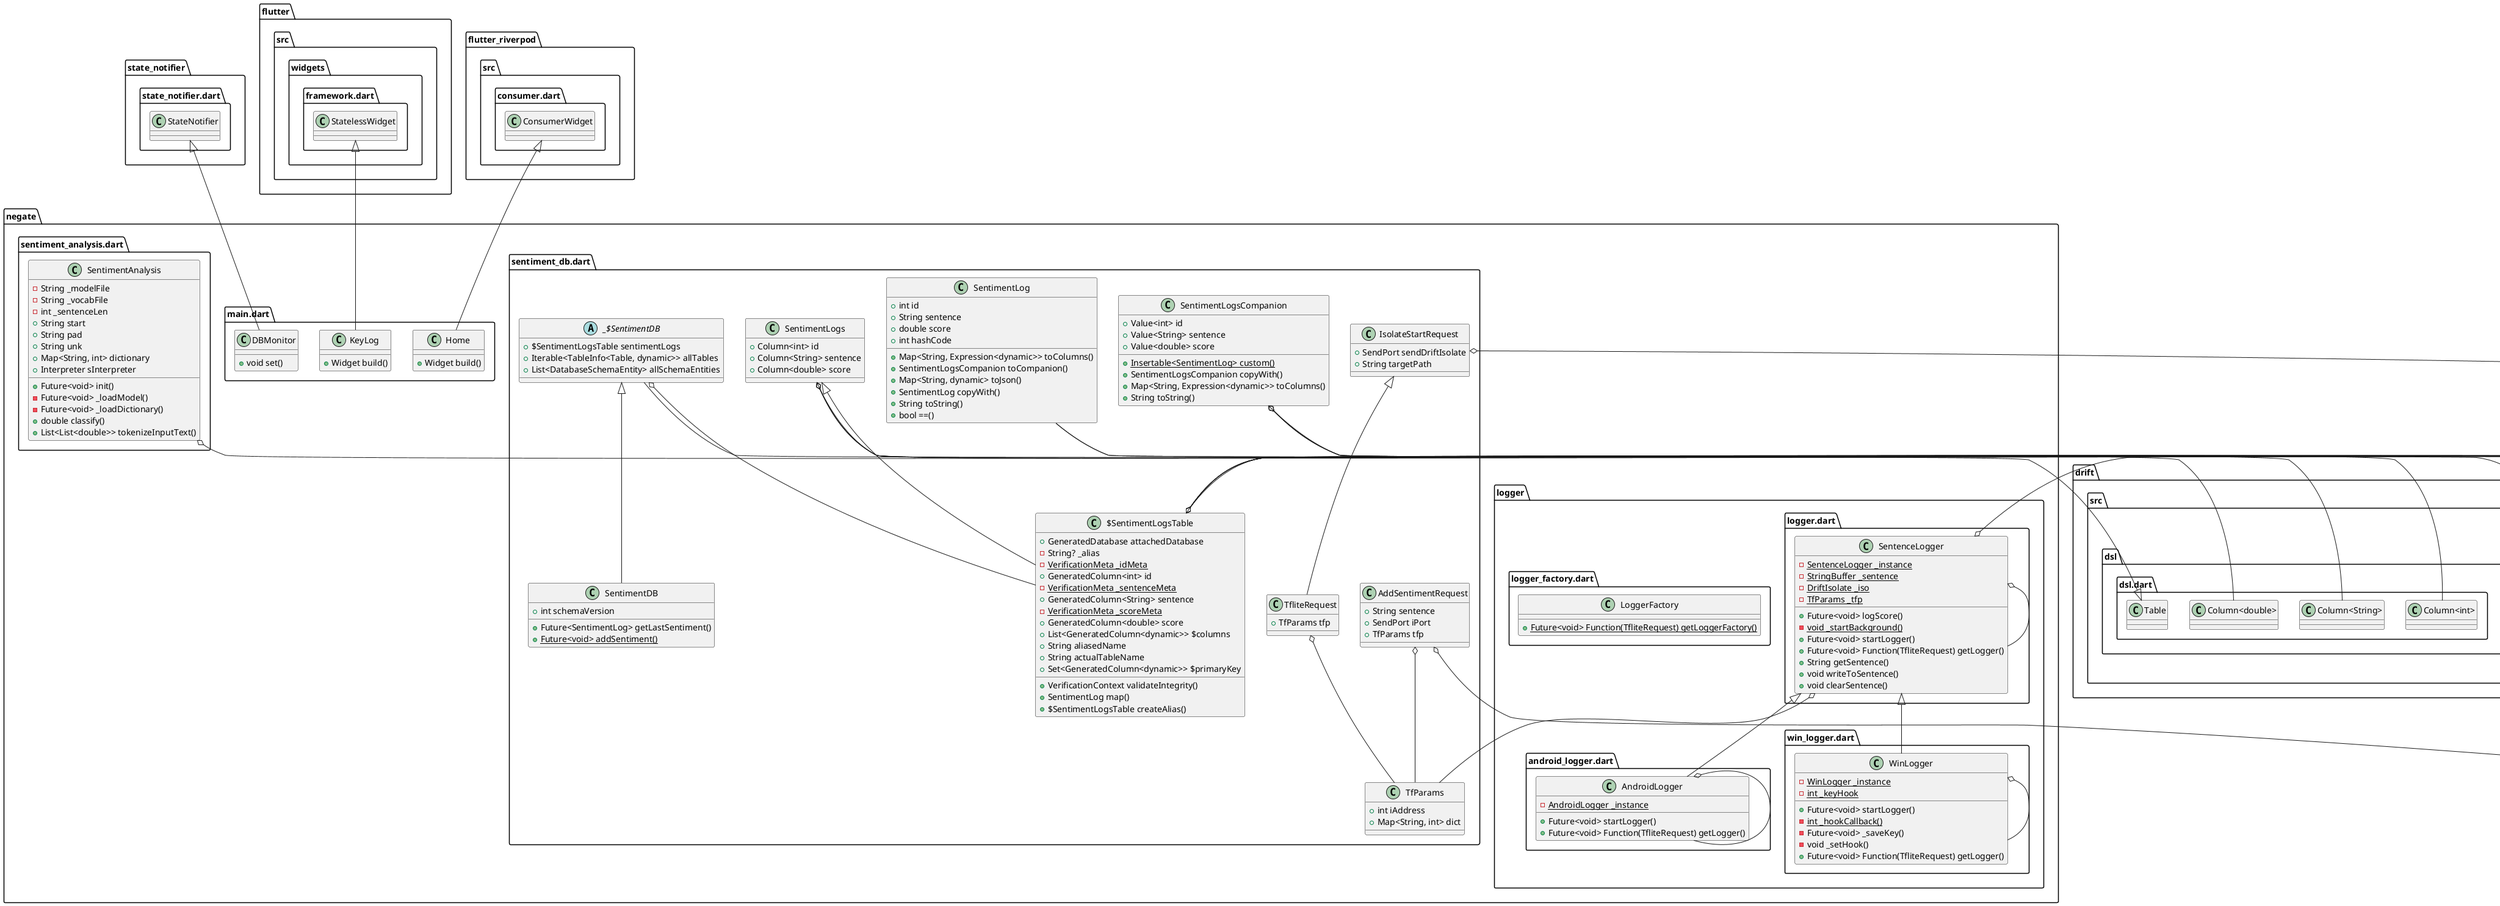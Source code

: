 @startuml
set namespaceSeparator ::

class "negate::logger::android_logger.dart::AndroidLogger" {
  {static} -AndroidLogger _instance
  +Future<void> startLogger()
  +Future<void> Function(TfliteRequest) getLogger()
}

"negate::logger::android_logger.dart::AndroidLogger" o-- "negate::logger::android_logger.dart::AndroidLogger"
"negate::logger::logger.dart::SentenceLogger" <|-- "negate::logger::android_logger.dart::AndroidLogger"

class "negate::logger::logger.dart::SentenceLogger" {
  {static} -SentenceLogger _instance
  {static} -StringBuffer _sentence
  {static} -DriftIsolate _iso
  {static} -TfParams _tfp
  +Future<void> logScore()
  {static} -void _startBackground()
  +Future<void> startLogger()
  +Future<void> Function(TfliteRequest) getLogger()
  +String getSentence()
  +void writeToSentence()
  +void clearSentence()
}

"negate::logger::logger.dart::SentenceLogger" o-- "negate::logger::logger.dart::SentenceLogger"
"negate::logger::logger.dart::SentenceLogger" o-- "drift::isolate.dart::DriftIsolate"
"negate::logger::logger.dart::SentenceLogger" o-- "negate::sentiment_db.dart::TfParams"

class "negate::logger::logger_factory.dart::LoggerFactory" {
  {static} +Future<void> Function(TfliteRequest) getLoggerFactory()
}

class "negate::logger::win_logger.dart::WinLogger" {
  {static} -WinLogger _instance
  {static} -int _keyHook
  +Future<void> startLogger()
  {static} -int _hookCallback()
  -Future<void> _saveKey()
  -void _setHook()
  +Future<void> Function(TfliteRequest) getLogger()
}

"negate::logger::win_logger.dart::WinLogger" o-- "negate::logger::win_logger.dart::WinLogger"
"negate::logger::logger.dart::SentenceLogger" <|-- "negate::logger::win_logger.dart::WinLogger"

class "negate::main.dart::DBMonitor" {
  +void set()
}

"state_notifier::state_notifier.dart::StateNotifier" <|-- "negate::main.dart::DBMonitor"

class "negate::main.dart::KeyLog" {
  +Widget build()
}

"flutter::src::widgets::framework.dart::StatelessWidget" <|-- "negate::main.dart::KeyLog"

class "negate::main.dart::Home" {
  +Widget build()
}

"flutter_riverpod::src::consumer.dart::ConsumerWidget" <|-- "negate::main.dart::Home"

class "negate::sentiment_analysis.dart::SentimentAnalysis" {
  -String _modelFile
  -String _vocabFile
  -int _sentenceLen
  +String start
  +String pad
  +String unk
  +Map<String, int> dictionary
  +Interpreter sInterpreter
  +Future<void> init()
  -Future<void> _loadModel()
  -Future<void> _loadDictionary()
  +double classify()
  +List<List<double>> tokenizeInputText()
}

"negate::sentiment_analysis.dart::SentimentAnalysis" o-- "tflite_flutter::src::interpreter.dart::Interpreter"

class "negate::sentiment_db.dart::SentimentLogs" {
  +Column<int> id
  +Column<String> sentence
  +Column<double> score
}

"negate::sentiment_db.dart::SentimentLogs" o-- "drift::src::dsl::dsl.dart::Column<int>"
"negate::sentiment_db.dart::SentimentLogs" o-- "drift::src::dsl::dsl.dart::Column<String>"
"negate::sentiment_db.dart::SentimentLogs" o-- "drift::src::dsl::dsl.dart::Column<double>"
"drift::src::dsl::dsl.dart::Table" <|-- "negate::sentiment_db.dart::SentimentLogs"

class "negate::sentiment_db.dart::SentimentDB" {
  +int schemaVersion
  +Future<SentimentLog> getLastSentiment()
  {static} +Future<void> addSentiment()
}

"negate::sentiment_db.dart::_$SentimentDB" <|-- "negate::sentiment_db.dart::SentimentDB"

class "negate::sentiment_db.dart::IsolateStartRequest" {
  +SendPort sendDriftIsolate
  +String targetPath
}

"negate::sentiment_db.dart::IsolateStartRequest" o-- "dart::isolate::SendPort"

class "negate::sentiment_db.dart::TfParams" {
  +int iAddress
  +Map<String, int> dict
}

class "negate::sentiment_db.dart::TfliteRequest" {
  +TfParams tfp
}

"negate::sentiment_db.dart::TfliteRequest" o-- "negate::sentiment_db.dart::TfParams"
"negate::sentiment_db.dart::IsolateStartRequest" <|-- "negate::sentiment_db.dart::TfliteRequest"

class "negate::sentiment_db.dart::AddSentimentRequest" {
  +String sentence
  +SendPort iPort
  +TfParams tfp
}

"negate::sentiment_db.dart::AddSentimentRequest" o-- "dart::isolate::SendPort"
"negate::sentiment_db.dart::AddSentimentRequest" o-- "negate::sentiment_db.dart::TfParams"

class "negate::sentiment_db.dart::SentimentLog" {
  +int id
  +String sentence
  +double score
  +int hashCode
  +Map<String, Expression<dynamic>> toColumns()
  +SentimentLogsCompanion toCompanion()
  +Map<String, dynamic> toJson()
  +SentimentLog copyWith()
  +String toString()
  +bool ==()
}

"drift::src::runtime::data_class.dart::DataClass" <|-- "negate::sentiment_db.dart::SentimentLog"
"drift::src::runtime::data_class.dart::Insertable" <|-- "negate::sentiment_db.dart::SentimentLog"

class "negate::sentiment_db.dart::SentimentLogsCompanion" {
  +Value<int> id
  +Value<String> sentence
  +Value<double> score
  {static} +Insertable<SentimentLog> custom()
  +SentimentLogsCompanion copyWith()
  +Map<String, Expression<dynamic>> toColumns()
  +String toString()
}

"negate::sentiment_db.dart::SentimentLogsCompanion" o-- "drift::src::runtime::data_class.dart::Value<int>"
"negate::sentiment_db.dart::SentimentLogsCompanion" o-- "drift::src::runtime::data_class.dart::Value<String>"
"negate::sentiment_db.dart::SentimentLogsCompanion" o-- "drift::src::runtime::data_class.dart::Value<double>"
"drift::src::runtime::data_class.dart::UpdateCompanion" <|-- "negate::sentiment_db.dart::SentimentLogsCompanion"

class "negate::sentiment_db.dart::$SentimentLogsTable" {
  +GeneratedDatabase attachedDatabase
  -String? _alias
  {static} -VerificationMeta _idMeta
  +GeneratedColumn<int> id
  {static} -VerificationMeta _sentenceMeta
  +GeneratedColumn<String> sentence
  {static} -VerificationMeta _scoreMeta
  +GeneratedColumn<double> score
  +List<GeneratedColumn<dynamic>> $columns
  +String aliasedName
  +String actualTableName
  +Set<GeneratedColumn<dynamic>> $primaryKey
  +VerificationContext validateIntegrity()
  +SentimentLog map()
  +$SentimentLogsTable createAlias()
}

"negate::sentiment_db.dart::$SentimentLogsTable" o-- "drift::src::runtime::api::runtime_api.dart::GeneratedDatabase"
"negate::sentiment_db.dart::$SentimentLogsTable" o-- "drift::src::runtime::data_verification.dart::VerificationMeta"
"negate::sentiment_db.dart::$SentimentLogsTable" o-- "drift::src::runtime::query_builder::query_builder.dart::GeneratedColumn<int>"
"negate::sentiment_db.dart::$SentimentLogsTable" o-- "drift::src::runtime::query_builder::query_builder.dart::GeneratedColumn<String>"
"negate::sentiment_db.dart::$SentimentLogsTable" o-- "drift::src::runtime::query_builder::query_builder.dart::GeneratedColumn<double>"
"negate::sentiment_db.dart::SentimentLogs" <|-- "negate::sentiment_db.dart::$SentimentLogsTable"
"drift::src::runtime::query_builder::query_builder.dart::TableInfo" <|-- "negate::sentiment_db.dart::$SentimentLogsTable"

abstract class "negate::sentiment_db.dart::_$SentimentDB" {
  +$SentimentLogsTable sentimentLogs
  +Iterable<TableInfo<Table, dynamic>> allTables
  +List<DatabaseSchemaEntity> allSchemaEntities
}

"negate::sentiment_db.dart::_$SentimentDB" o-- "negate::sentiment_db.dart::$SentimentLogsTable"
"drift::src::runtime::api::runtime_api.dart::GeneratedDatabase" <|-- "negate::sentiment_db.dart::_$SentimentDB"


@enduml